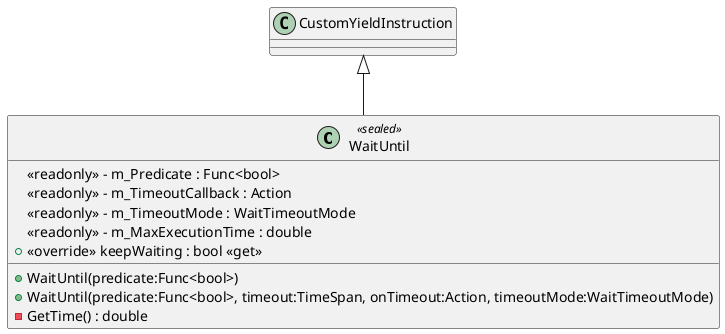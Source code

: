 @startuml
class WaitUntil <<sealed>> {
    <<readonly>> - m_Predicate : Func<bool>
    <<readonly>> - m_TimeoutCallback : Action
    <<readonly>> - m_TimeoutMode : WaitTimeoutMode
    <<readonly>> - m_MaxExecutionTime : double
    + <<override>> keepWaiting : bool <<get>>
    + WaitUntil(predicate:Func<bool>)
    + WaitUntil(predicate:Func<bool>, timeout:TimeSpan, onTimeout:Action, timeoutMode:WaitTimeoutMode)
    - GetTime() : double
}
CustomYieldInstruction <|-- WaitUntil
@enduml
